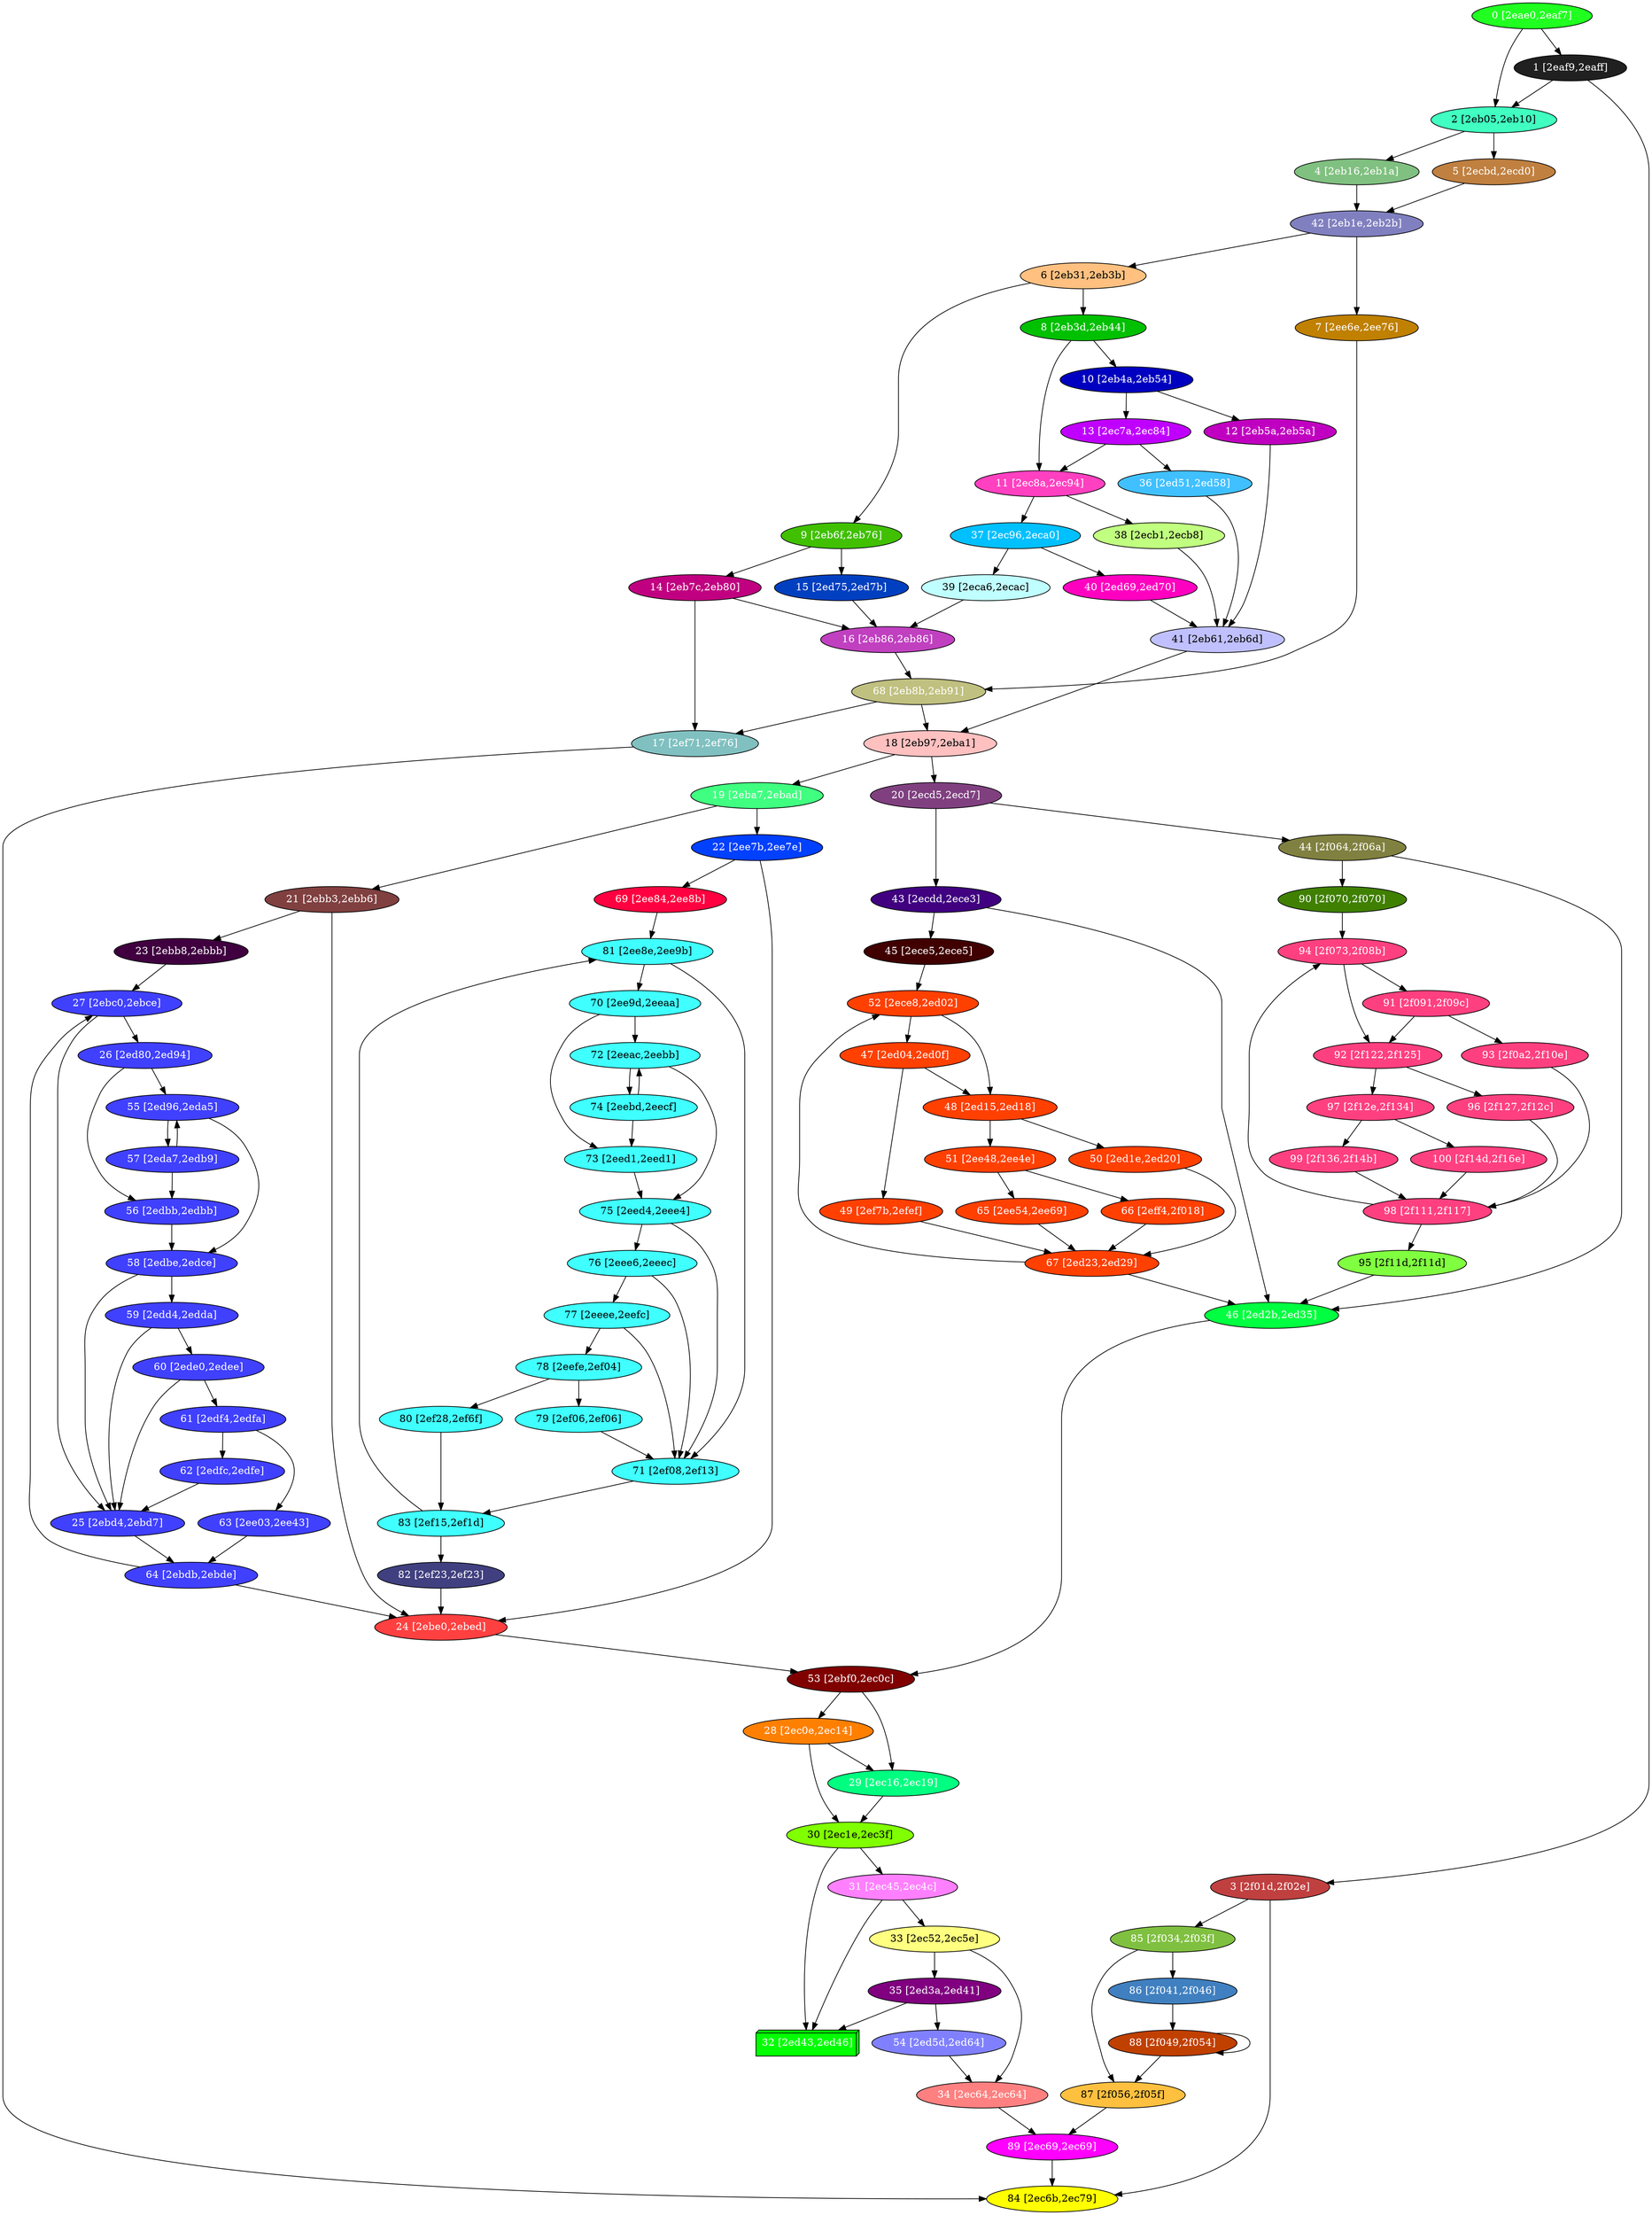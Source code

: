 diGraph libnss3{
	libnss3_0  [style=filled fillcolor="#20FF20" fontcolor="#ffffff" shape=oval label="0 [2eae0,2eaf7]"]
	libnss3_1  [style=filled fillcolor="#202020" fontcolor="#ffffff" shape=oval label="1 [2eaf9,2eaff]"]
	libnss3_2  [style=filled fillcolor="#40FFC0" fontcolor="#000000" shape=oval label="2 [2eb05,2eb10]"]
	libnss3_3  [style=filled fillcolor="#C04040" fontcolor="#ffffff" shape=oval label="3 [2f01d,2f02e]"]
	libnss3_4  [style=filled fillcolor="#80C080" fontcolor="#ffffff" shape=oval label="4 [2eb16,2eb1a]"]
	libnss3_5  [style=filled fillcolor="#C08040" fontcolor="#ffffff" shape=oval label="5 [2ecbd,2ecd0]"]
	libnss3_6  [style=filled fillcolor="#FFC080" fontcolor="#000000" shape=oval label="6 [2eb31,2eb3b]"]
	libnss3_7  [style=filled fillcolor="#C08000" fontcolor="#ffffff" shape=oval label="7 [2ee6e,2ee76]"]
	libnss3_8  [style=filled fillcolor="#00C000" fontcolor="#ffffff" shape=oval label="8 [2eb3d,2eb44]"]
	libnss3_9  [style=filled fillcolor="#40C000" fontcolor="#ffffff" shape=oval label="9 [2eb6f,2eb76]"]
	libnss3_a  [style=filled fillcolor="#0000C0" fontcolor="#ffffff" shape=oval label="10 [2eb4a,2eb54]"]
	libnss3_b  [style=filled fillcolor="#FF40C0" fontcolor="#ffffff" shape=oval label="11 [2ec8a,2ec94]"]
	libnss3_c  [style=filled fillcolor="#C000C0" fontcolor="#ffffff" shape=oval label="12 [2eb5a,2eb5a]"]
	libnss3_d  [style=filled fillcolor="#C000FF" fontcolor="#ffffff" shape=oval label="13 [2ec7a,2ec84]"]
	libnss3_e  [style=filled fillcolor="#C00080" fontcolor="#ffffff" shape=oval label="14 [2eb7c,2eb80]"]
	libnss3_f  [style=filled fillcolor="#0040C0" fontcolor="#ffffff" shape=oval label="15 [2ed75,2ed7b]"]
	libnss3_10  [style=filled fillcolor="#C040C0" fontcolor="#ffffff" shape=oval label="16 [2eb86,2eb86]"]
	libnss3_11  [style=filled fillcolor="#80C0C0" fontcolor="#ffffff" shape=oval label="17 [2ef71,2ef76]"]
	libnss3_12  [style=filled fillcolor="#FFC0C0" fontcolor="#000000" shape=oval label="18 [2eb97,2eba1]"]
	libnss3_13  [style=filled fillcolor="#40FF80" fontcolor="#ffffff" shape=oval label="19 [2eba7,2ebad]"]
	libnss3_14  [style=filled fillcolor="#804080" fontcolor="#ffffff" shape=oval label="20 [2ecd5,2ecd7]"]
	libnss3_15  [style=filled fillcolor="#804040" fontcolor="#ffffff" shape=oval label="21 [2ebb3,2ebb6]"]
	libnss3_16  [style=filled fillcolor="#0040FF" fontcolor="#ffffff" shape=oval label="22 [2ee7b,2ee7e]"]
	libnss3_17  [style=filled fillcolor="#400040" fontcolor="#ffffff" shape=oval label="23 [2ebb8,2ebbb]"]
	libnss3_18  [style=filled fillcolor="#FF4040" fontcolor="#ffffff" shape=oval label="24 [2ebe0,2ebed]"]
	libnss3_19  [style=filled fillcolor="#4040FF" fontcolor="#ffffff" shape=oval label="25 [2ebd4,2ebd7]"]
	libnss3_1a  [style=filled fillcolor="#4040FF" fontcolor="#ffffff" shape=oval label="26 [2ed80,2ed94]"]
	libnss3_1b  [style=filled fillcolor="#4040FF" fontcolor="#ffffff" shape=oval label="27 [2ebc0,2ebce]"]
	libnss3_1c  [style=filled fillcolor="#FF8000" fontcolor="#ffffff" shape=oval label="28 [2ec0e,2ec14]"]
	libnss3_1d  [style=filled fillcolor="#00FF80" fontcolor="#ffffff" shape=oval label="29 [2ec16,2ec19]"]
	libnss3_1e  [style=filled fillcolor="#80FF00" fontcolor="#000000" shape=oval label="30 [2ec1e,2ec3f]"]
	libnss3_1f  [style=filled fillcolor="#FF80FF" fontcolor="#ffffff" shape=oval label="31 [2ec45,2ec4c]"]
	libnss3_20  [style=filled fillcolor="#00FF00" fontcolor="#ffffff" shape=box3d label="32 [2ed43,2ed46]"]
	libnss3_21  [style=filled fillcolor="#FFFF80" fontcolor="#000000" shape=oval label="33 [2ec52,2ec5e]"]
	libnss3_22  [style=filled fillcolor="#FF8080" fontcolor="#ffffff" shape=oval label="34 [2ec64,2ec64]"]
	libnss3_23  [style=filled fillcolor="#800080" fontcolor="#ffffff" shape=oval label="35 [2ed3a,2ed41]"]
	libnss3_24  [style=filled fillcolor="#40C0FF" fontcolor="#ffffff" shape=oval label="36 [2ed51,2ed58]"]
	libnss3_25  [style=filled fillcolor="#00C0FF" fontcolor="#ffffff" shape=oval label="37 [2ec96,2eca0]"]
	libnss3_26  [style=filled fillcolor="#C0FF80" fontcolor="#000000" shape=oval label="38 [2ecb1,2ecb8]"]
	libnss3_27  [style=filled fillcolor="#C0FFFF" fontcolor="#000000" shape=oval label="39 [2eca6,2ecac]"]
	libnss3_28  [style=filled fillcolor="#FF00C0" fontcolor="#ffffff" shape=oval label="40 [2ed69,2ed70]"]
	libnss3_29  [style=filled fillcolor="#C0C0FF" fontcolor="#000000" shape=oval label="41 [2eb61,2eb6d]"]
	libnss3_2a  [style=filled fillcolor="#8080C0" fontcolor="#ffffff" shape=oval label="42 [2eb1e,2eb2b]"]
	libnss3_2b  [style=filled fillcolor="#400080" fontcolor="#ffffff" shape=oval label="43 [2ecdd,2ece3]"]
	libnss3_2c  [style=filled fillcolor="#808040" fontcolor="#ffffff" shape=oval label="44 [2f064,2f06a]"]
	libnss3_2d  [style=filled fillcolor="#400000" fontcolor="#ffffff" shape=oval label="45 [2ece5,2ece5]"]
	libnss3_2e  [style=filled fillcolor="#00FF40" fontcolor="#ffffff" shape=oval label="46 [2ed2b,2ed35]"]
	libnss3_2f  [style=filled fillcolor="#FF4000" fontcolor="#ffffff" shape=oval label="47 [2ed04,2ed0f]"]
	libnss3_30  [style=filled fillcolor="#FF4000" fontcolor="#ffffff" shape=oval label="48 [2ed15,2ed18]"]
	libnss3_31  [style=filled fillcolor="#FF4000" fontcolor="#ffffff" shape=oval label="49 [2ef7b,2efef]"]
	libnss3_32  [style=filled fillcolor="#FF4000" fontcolor="#ffffff" shape=oval label="50 [2ed1e,2ed20]"]
	libnss3_33  [style=filled fillcolor="#FF4000" fontcolor="#ffffff" shape=oval label="51 [2ee48,2ee4e]"]
	libnss3_34  [style=filled fillcolor="#FF4000" fontcolor="#ffffff" shape=oval label="52 [2ece8,2ed02]"]
	libnss3_35  [style=filled fillcolor="#800000" fontcolor="#ffffff" shape=oval label="53 [2ebf0,2ec0c]"]
	libnss3_36  [style=filled fillcolor="#8080FF" fontcolor="#ffffff" shape=oval label="54 [2ed5d,2ed64]"]
	libnss3_37  [style=filled fillcolor="#4040FF" fontcolor="#ffffff" shape=oval label="55 [2ed96,2eda5]"]
	libnss3_38  [style=filled fillcolor="#4040FF" fontcolor="#ffffff" shape=oval label="56 [2edbb,2edbb]"]
	libnss3_39  [style=filled fillcolor="#4040FF" fontcolor="#ffffff" shape=oval label="57 [2eda7,2edb9]"]
	libnss3_3a  [style=filled fillcolor="#4040FF" fontcolor="#ffffff" shape=oval label="58 [2edbe,2edce]"]
	libnss3_3b  [style=filled fillcolor="#4040FF" fontcolor="#ffffff" shape=oval label="59 [2edd4,2edda]"]
	libnss3_3c  [style=filled fillcolor="#4040FF" fontcolor="#ffffff" shape=oval label="60 [2ede0,2edee]"]
	libnss3_3d  [style=filled fillcolor="#4040FF" fontcolor="#ffffff" shape=oval label="61 [2edf4,2edfa]"]
	libnss3_3e  [style=filled fillcolor="#4040FF" fontcolor="#ffffff" shape=oval label="62 [2edfc,2edfe]"]
	libnss3_3f  [style=filled fillcolor="#4040FF" fontcolor="#ffffff" shape=oval label="63 [2ee03,2ee43]"]
	libnss3_40  [style=filled fillcolor="#4040FF" fontcolor="#ffffff" shape=oval label="64 [2ebdb,2ebde]"]
	libnss3_41  [style=filled fillcolor="#FF4000" fontcolor="#ffffff" shape=oval label="65 [2ee54,2ee69]"]
	libnss3_42  [style=filled fillcolor="#FF4000" fontcolor="#ffffff" shape=oval label="66 [2eff4,2f018]"]
	libnss3_43  [style=filled fillcolor="#FF4000" fontcolor="#ffffff" shape=oval label="67 [2ed23,2ed29]"]
	libnss3_44  [style=filled fillcolor="#C0C080" fontcolor="#ffffff" shape=oval label="68 [2eb8b,2eb91]"]
	libnss3_45  [style=filled fillcolor="#FF0040" fontcolor="#ffffff" shape=oval label="69 [2ee84,2ee8b]"]
	libnss3_46  [style=filled fillcolor="#40FFFF" fontcolor="#000000" shape=oval label="70 [2ee9d,2eeaa]"]
	libnss3_47  [style=filled fillcolor="#40FFFF" fontcolor="#000000" shape=oval label="71 [2ef08,2ef13]"]
	libnss3_48  [style=filled fillcolor="#40FFFF" fontcolor="#000000" shape=oval label="72 [2eeac,2eebb]"]
	libnss3_49  [style=filled fillcolor="#40FFFF" fontcolor="#000000" shape=oval label="73 [2eed1,2eed1]"]
	libnss3_4a  [style=filled fillcolor="#40FFFF" fontcolor="#000000" shape=oval label="74 [2eebd,2eecf]"]
	libnss3_4b  [style=filled fillcolor="#40FFFF" fontcolor="#000000" shape=oval label="75 [2eed4,2eee4]"]
	libnss3_4c  [style=filled fillcolor="#40FFFF" fontcolor="#000000" shape=oval label="76 [2eee6,2eeec]"]
	libnss3_4d  [style=filled fillcolor="#40FFFF" fontcolor="#000000" shape=oval label="77 [2eeee,2eefc]"]
	libnss3_4e  [style=filled fillcolor="#40FFFF" fontcolor="#000000" shape=oval label="78 [2eefe,2ef04]"]
	libnss3_4f  [style=filled fillcolor="#40FFFF" fontcolor="#000000" shape=oval label="79 [2ef06,2ef06]"]
	libnss3_50  [style=filled fillcolor="#40FFFF" fontcolor="#000000" shape=oval label="80 [2ef28,2ef6f]"]
	libnss3_51  [style=filled fillcolor="#40FFFF" fontcolor="#000000" shape=oval label="81 [2ee8e,2ee9b]"]
	libnss3_52  [style=filled fillcolor="#404080" fontcolor="#ffffff" shape=oval label="82 [2ef23,2ef23]"]
	libnss3_53  [style=filled fillcolor="#40FFFF" fontcolor="#000000" shape=oval label="83 [2ef15,2ef1d]"]
	libnss3_54  [style=filled fillcolor="#FFFF00" fontcolor="#000000" shape=oval label="84 [2ec6b,2ec79]"]
	libnss3_55  [style=filled fillcolor="#80C040" fontcolor="#ffffff" shape=oval label="85 [2f034,2f03f]"]
	libnss3_56  [style=filled fillcolor="#4080C0" fontcolor="#ffffff" shape=oval label="86 [2f041,2f046]"]
	libnss3_57  [style=filled fillcolor="#FFC040" fontcolor="#000000" shape=oval label="87 [2f056,2f05f]"]
	libnss3_58  [style=filled fillcolor="#C04000" fontcolor="#ffffff" shape=oval label="88 [2f049,2f054]"]
	libnss3_59  [style=filled fillcolor="#FF00FF" fontcolor="#ffffff" shape=oval label="89 [2ec69,2ec69]"]
	libnss3_5a  [style=filled fillcolor="#408000" fontcolor="#ffffff" shape=oval label="90 [2f070,2f070]"]
	libnss3_5b  [style=filled fillcolor="#FF4080" fontcolor="#ffffff" shape=oval label="91 [2f091,2f09c]"]
	libnss3_5c  [style=filled fillcolor="#FF4080" fontcolor="#ffffff" shape=oval label="92 [2f122,2f125]"]
	libnss3_5d  [style=filled fillcolor="#FF4080" fontcolor="#ffffff" shape=oval label="93 [2f0a2,2f10e]"]
	libnss3_5e  [style=filled fillcolor="#FF4080" fontcolor="#ffffff" shape=oval label="94 [2f073,2f08b]"]
	libnss3_5f  [style=filled fillcolor="#80FF40" fontcolor="#000000" shape=oval label="95 [2f11d,2f11d]"]
	libnss3_60  [style=filled fillcolor="#FF4080" fontcolor="#ffffff" shape=oval label="96 [2f127,2f12c]"]
	libnss3_61  [style=filled fillcolor="#FF4080" fontcolor="#ffffff" shape=oval label="97 [2f12e,2f134]"]
	libnss3_62  [style=filled fillcolor="#FF4080" fontcolor="#ffffff" shape=oval label="98 [2f111,2f117]"]
	libnss3_63  [style=filled fillcolor="#FF4080" fontcolor="#ffffff" shape=oval label="99 [2f136,2f14b]"]
	libnss3_64  [style=filled fillcolor="#FF4080" fontcolor="#ffffff" shape=oval label="100 [2f14d,2f16e]"]

	libnss3_0 -> libnss3_1
	libnss3_0 -> libnss3_2
	libnss3_1 -> libnss3_2
	libnss3_1 -> libnss3_3
	libnss3_2 -> libnss3_4
	libnss3_2 -> libnss3_5
	libnss3_3 -> libnss3_54
	libnss3_3 -> libnss3_55
	libnss3_4 -> libnss3_2a
	libnss3_5 -> libnss3_2a
	libnss3_6 -> libnss3_8
	libnss3_6 -> libnss3_9
	libnss3_7 -> libnss3_44
	libnss3_8 -> libnss3_a
	libnss3_8 -> libnss3_b
	libnss3_9 -> libnss3_e
	libnss3_9 -> libnss3_f
	libnss3_a -> libnss3_c
	libnss3_a -> libnss3_d
	libnss3_b -> libnss3_25
	libnss3_b -> libnss3_26
	libnss3_c -> libnss3_29
	libnss3_d -> libnss3_b
	libnss3_d -> libnss3_24
	libnss3_e -> libnss3_10
	libnss3_e -> libnss3_11
	libnss3_f -> libnss3_10
	libnss3_10 -> libnss3_44
	libnss3_11 -> libnss3_54
	libnss3_12 -> libnss3_13
	libnss3_12 -> libnss3_14
	libnss3_13 -> libnss3_15
	libnss3_13 -> libnss3_16
	libnss3_14 -> libnss3_2b
	libnss3_14 -> libnss3_2c
	libnss3_15 -> libnss3_17
	libnss3_15 -> libnss3_18
	libnss3_16 -> libnss3_18
	libnss3_16 -> libnss3_45
	libnss3_17 -> libnss3_1b
	libnss3_18 -> libnss3_35
	libnss3_19 -> libnss3_40
	libnss3_1a -> libnss3_37
	libnss3_1a -> libnss3_38
	libnss3_1b -> libnss3_19
	libnss3_1b -> libnss3_1a
	libnss3_1c -> libnss3_1d
	libnss3_1c -> libnss3_1e
	libnss3_1d -> libnss3_1e
	libnss3_1e -> libnss3_1f
	libnss3_1e -> libnss3_20
	libnss3_1f -> libnss3_20
	libnss3_1f -> libnss3_21
	libnss3_21 -> libnss3_22
	libnss3_21 -> libnss3_23
	libnss3_22 -> libnss3_59
	libnss3_23 -> libnss3_20
	libnss3_23 -> libnss3_36
	libnss3_24 -> libnss3_29
	libnss3_25 -> libnss3_27
	libnss3_25 -> libnss3_28
	libnss3_26 -> libnss3_29
	libnss3_27 -> libnss3_10
	libnss3_28 -> libnss3_29
	libnss3_29 -> libnss3_12
	libnss3_2a -> libnss3_6
	libnss3_2a -> libnss3_7
	libnss3_2b -> libnss3_2d
	libnss3_2b -> libnss3_2e
	libnss3_2c -> libnss3_2e
	libnss3_2c -> libnss3_5a
	libnss3_2d -> libnss3_34
	libnss3_2e -> libnss3_35
	libnss3_2f -> libnss3_30
	libnss3_2f -> libnss3_31
	libnss3_30 -> libnss3_32
	libnss3_30 -> libnss3_33
	libnss3_31 -> libnss3_43
	libnss3_32 -> libnss3_43
	libnss3_33 -> libnss3_41
	libnss3_33 -> libnss3_42
	libnss3_34 -> libnss3_2f
	libnss3_34 -> libnss3_30
	libnss3_35 -> libnss3_1c
	libnss3_35 -> libnss3_1d
	libnss3_36 -> libnss3_22
	libnss3_37 -> libnss3_39
	libnss3_37 -> libnss3_3a
	libnss3_38 -> libnss3_3a
	libnss3_39 -> libnss3_37
	libnss3_39 -> libnss3_38
	libnss3_3a -> libnss3_19
	libnss3_3a -> libnss3_3b
	libnss3_3b -> libnss3_19
	libnss3_3b -> libnss3_3c
	libnss3_3c -> libnss3_19
	libnss3_3c -> libnss3_3d
	libnss3_3d -> libnss3_3e
	libnss3_3d -> libnss3_3f
	libnss3_3e -> libnss3_19
	libnss3_3f -> libnss3_40
	libnss3_40 -> libnss3_18
	libnss3_40 -> libnss3_1b
	libnss3_41 -> libnss3_43
	libnss3_42 -> libnss3_43
	libnss3_43 -> libnss3_2e
	libnss3_43 -> libnss3_34
	libnss3_44 -> libnss3_11
	libnss3_44 -> libnss3_12
	libnss3_45 -> libnss3_51
	libnss3_46 -> libnss3_48
	libnss3_46 -> libnss3_49
	libnss3_47 -> libnss3_53
	libnss3_48 -> libnss3_4a
	libnss3_48 -> libnss3_4b
	libnss3_49 -> libnss3_4b
	libnss3_4a -> libnss3_48
	libnss3_4a -> libnss3_49
	libnss3_4b -> libnss3_47
	libnss3_4b -> libnss3_4c
	libnss3_4c -> libnss3_47
	libnss3_4c -> libnss3_4d
	libnss3_4d -> libnss3_47
	libnss3_4d -> libnss3_4e
	libnss3_4e -> libnss3_4f
	libnss3_4e -> libnss3_50
	libnss3_4f -> libnss3_47
	libnss3_50 -> libnss3_53
	libnss3_51 -> libnss3_46
	libnss3_51 -> libnss3_47
	libnss3_52 -> libnss3_18
	libnss3_53 -> libnss3_51
	libnss3_53 -> libnss3_52
	libnss3_55 -> libnss3_56
	libnss3_55 -> libnss3_57
	libnss3_56 -> libnss3_58
	libnss3_57 -> libnss3_59
	libnss3_58 -> libnss3_57
	libnss3_58 -> libnss3_58
	libnss3_59 -> libnss3_54
	libnss3_5a -> libnss3_5e
	libnss3_5b -> libnss3_5c
	libnss3_5b -> libnss3_5d
	libnss3_5c -> libnss3_60
	libnss3_5c -> libnss3_61
	libnss3_5d -> libnss3_62
	libnss3_5e -> libnss3_5b
	libnss3_5e -> libnss3_5c
	libnss3_5f -> libnss3_2e
	libnss3_60 -> libnss3_62
	libnss3_61 -> libnss3_63
	libnss3_61 -> libnss3_64
	libnss3_62 -> libnss3_5e
	libnss3_62 -> libnss3_5f
	libnss3_63 -> libnss3_62
	libnss3_64 -> libnss3_62
}